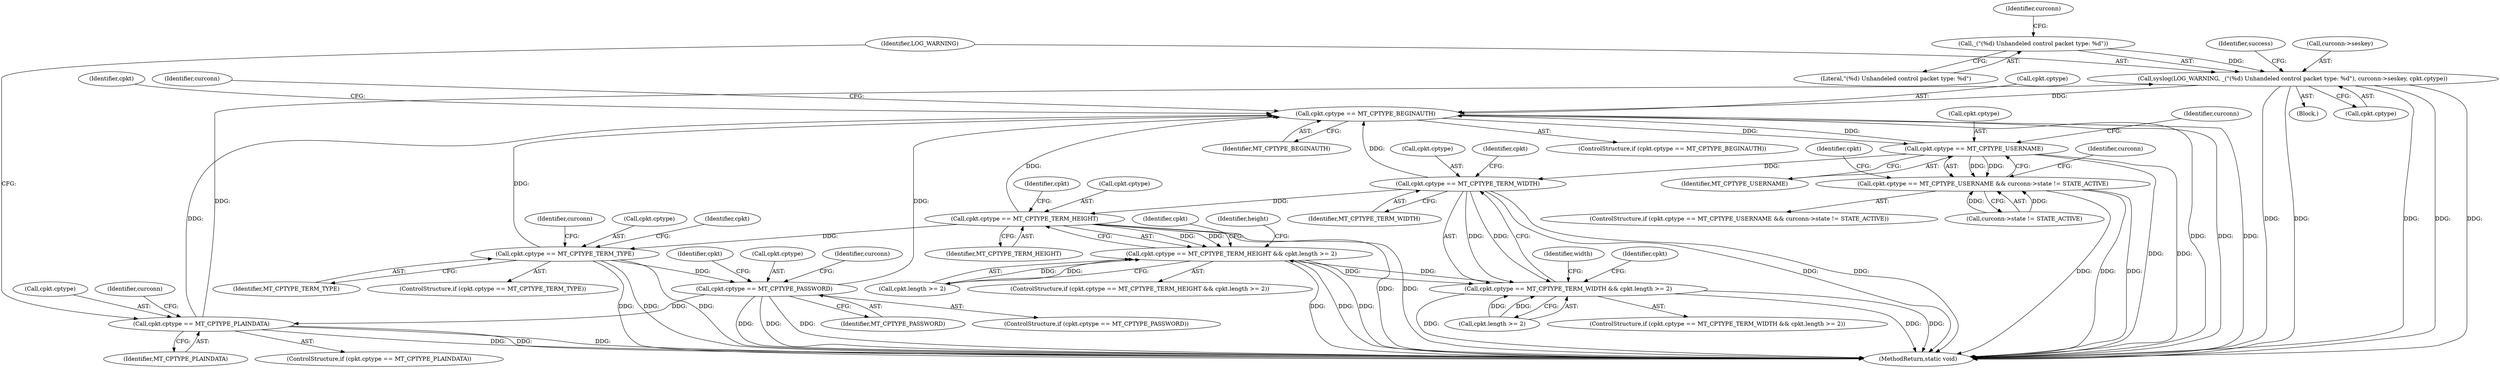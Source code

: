 digraph "0_MAC-Telnet_b69d11727d4f0f8cf719c79e3fb700f55ca03e9a_1@API" {
"1000438" [label="(Call,syslog(LOG_WARNING, _(\"(%d) Unhandeled control packet type: %d\"), curconn->seskey, cpkt.cptype))"];
"1000440" [label="(Call,_(\"(%d) Unhandeled control packet type: %d\"))"];
"1000406" [label="(Call,cpkt.cptype == MT_CPTYPE_PLAINDATA)"];
"1000382" [label="(Call,cpkt.cptype == MT_CPTYPE_PASSWORD)"];
"1000344" [label="(Call,cpkt.cptype == MT_CPTYPE_TERM_TYPE)"];
"1000314" [label="(Call,cpkt.cptype == MT_CPTYPE_TERM_HEIGHT)"];
"1000283" [label="(Call,cpkt.cptype == MT_CPTYPE_TERM_WIDTH)"];
"1000236" [label="(Call,cpkt.cptype == MT_CPTYPE_USERNAME)"];
"1000151" [label="(Call,cpkt.cptype == MT_CPTYPE_BEGINAUTH)"];
"1000438" [label="(Call,syslog(LOG_WARNING, _(\"(%d) Unhandeled control packet type: %d\"), curconn->seskey, cpkt.cptype))"];
"1000235" [label="(Call,cpkt.cptype == MT_CPTYPE_USERNAME && curconn->state != STATE_ACTIVE)"];
"1000282" [label="(Call,cpkt.cptype == MT_CPTYPE_TERM_WIDTH && cpkt.length >= 2)"];
"1000313" [label="(Call,cpkt.cptype == MT_CPTYPE_TERM_HEIGHT && cpkt.length >= 2)"];
"1000240" [label="(Identifier,MT_CPTYPE_USERNAME)"];
"1000234" [label="(ControlStructure,if (cpkt.cptype == MT_CPTYPE_USERNAME && curconn->state != STATE_ACTIVE))"];
"1000315" [label="(Call,cpkt.cptype)"];
"1000410" [label="(Identifier,MT_CPTYPE_PLAINDATA)"];
"1000162" [label="(Identifier,curconn)"];
"1000249" [label="(Identifier,curconn)"];
"1000442" [label="(Call,curconn->seskey)"];
"1000155" [label="(Identifier,MT_CPTYPE_BEGINAUTH)"];
"1000151" [label="(Call,cpkt.cptype == MT_CPTYPE_BEGINAUTH)"];
"1000382" [label="(Call,cpkt.cptype == MT_CPTYPE_PASSWORD)"];
"1000484" [label="(MethodReturn,static void)"];
"1000407" [label="(Call,cpkt.cptype)"];
"1000352" [label="(Identifier,curconn)"];
"1000441" [label="(Literal,\"(%d) Unhandeled control packet type: %d\")"];
"1000438" [label="(Call,syslog(LOG_WARNING, _(\"(%d) Unhandeled control packet type: %d\"), curconn->seskey, cpkt.cptype))"];
"1000297" [label="(Identifier,width)"];
"1000287" [label="(Identifier,MT_CPTYPE_TERM_WIDTH)"];
"1000386" [label="(Identifier,MT_CPTYPE_PASSWORD)"];
"1000344" [label="(Call,cpkt.cptype == MT_CPTYPE_TERM_TYPE)"];
"1000152" [label="(Call,cpkt.cptype)"];
"1000416" [label="(Identifier,curconn)"];
"1000408" [label="(Identifier,cpkt)"];
"1000284" [label="(Call,cpkt.cptype)"];
"1000288" [label="(Call,cpkt.length >= 2)"];
"1000281" [label="(ControlStructure,if (cpkt.cptype == MT_CPTYPE_TERM_WIDTH && cpkt.length >= 2))"];
"1000319" [label="(Call,cpkt.length >= 2)"];
"1000235" [label="(Call,cpkt.cptype == MT_CPTYPE_USERNAME && curconn->state != STATE_ACTIVE)"];
"1000348" [label="(Identifier,MT_CPTYPE_TERM_TYPE)"];
"1000437" [label="(Block,)"];
"1000405" [label="(ControlStructure,if (cpkt.cptype == MT_CPTYPE_PLAINDATA))"];
"1000316" [label="(Identifier,cpkt)"];
"1000150" [label="(ControlStructure,if (cpkt.cptype == MT_CPTYPE_BEGINAUTH))"];
"1000449" [label="(Identifier,success)"];
"1000241" [label="(Call,curconn->state != STATE_ACTIVE)"];
"1000443" [label="(Identifier,curconn)"];
"1000345" [label="(Call,cpkt.cptype)"];
"1000321" [label="(Identifier,cpkt)"];
"1000343" [label="(ControlStructure,if (cpkt.cptype == MT_CPTYPE_TERM_TYPE))"];
"1000445" [label="(Call,cpkt.cptype)"];
"1000290" [label="(Identifier,cpkt)"];
"1000243" [label="(Identifier,curconn)"];
"1000346" [label="(Identifier,cpkt)"];
"1000328" [label="(Identifier,height)"];
"1000381" [label="(ControlStructure,if (cpkt.cptype == MT_CPTYPE_PASSWORD))"];
"1000238" [label="(Identifier,cpkt)"];
"1000312" [label="(ControlStructure,if (cpkt.cptype == MT_CPTYPE_TERM_HEIGHT && cpkt.length >= 2))"];
"1000383" [label="(Call,cpkt.cptype)"];
"1000236" [label="(Call,cpkt.cptype == MT_CPTYPE_USERNAME)"];
"1000318" [label="(Identifier,MT_CPTYPE_TERM_HEIGHT)"];
"1000237" [label="(Call,cpkt.cptype)"];
"1000285" [label="(Identifier,cpkt)"];
"1000314" [label="(Call,cpkt.cptype == MT_CPTYPE_TERM_HEIGHT)"];
"1000313" [label="(Call,cpkt.cptype == MT_CPTYPE_TERM_HEIGHT && cpkt.length >= 2)"];
"1000282" [label="(Call,cpkt.cptype == MT_CPTYPE_TERM_WIDTH && cpkt.length >= 2)"];
"1000440" [label="(Call,_(\"(%d) Unhandeled control packet type: %d\"))"];
"1000384" [label="(Identifier,cpkt)"];
"1000283" [label="(Call,cpkt.cptype == MT_CPTYPE_TERM_WIDTH)"];
"1000390" [label="(Identifier,curconn)"];
"1000439" [label="(Identifier,LOG_WARNING)"];
"1000406" [label="(Call,cpkt.cptype == MT_CPTYPE_PLAINDATA)"];
"1000438" -> "1000437"  [label="AST: "];
"1000438" -> "1000445"  [label="CFG: "];
"1000439" -> "1000438"  [label="AST: "];
"1000440" -> "1000438"  [label="AST: "];
"1000442" -> "1000438"  [label="AST: "];
"1000445" -> "1000438"  [label="AST: "];
"1000449" -> "1000438"  [label="CFG: "];
"1000438" -> "1000484"  [label="DDG: "];
"1000438" -> "1000484"  [label="DDG: "];
"1000438" -> "1000484"  [label="DDG: "];
"1000438" -> "1000484"  [label="DDG: "];
"1000438" -> "1000484"  [label="DDG: "];
"1000438" -> "1000151"  [label="DDG: "];
"1000440" -> "1000438"  [label="DDG: "];
"1000406" -> "1000438"  [label="DDG: "];
"1000440" -> "1000441"  [label="CFG: "];
"1000441" -> "1000440"  [label="AST: "];
"1000443" -> "1000440"  [label="CFG: "];
"1000406" -> "1000405"  [label="AST: "];
"1000406" -> "1000410"  [label="CFG: "];
"1000407" -> "1000406"  [label="AST: "];
"1000410" -> "1000406"  [label="AST: "];
"1000416" -> "1000406"  [label="CFG: "];
"1000439" -> "1000406"  [label="CFG: "];
"1000406" -> "1000484"  [label="DDG: "];
"1000406" -> "1000484"  [label="DDG: "];
"1000406" -> "1000484"  [label="DDG: "];
"1000406" -> "1000151"  [label="DDG: "];
"1000382" -> "1000406"  [label="DDG: "];
"1000382" -> "1000381"  [label="AST: "];
"1000382" -> "1000386"  [label="CFG: "];
"1000383" -> "1000382"  [label="AST: "];
"1000386" -> "1000382"  [label="AST: "];
"1000390" -> "1000382"  [label="CFG: "];
"1000408" -> "1000382"  [label="CFG: "];
"1000382" -> "1000484"  [label="DDG: "];
"1000382" -> "1000484"  [label="DDG: "];
"1000382" -> "1000484"  [label="DDG: "];
"1000382" -> "1000151"  [label="DDG: "];
"1000344" -> "1000382"  [label="DDG: "];
"1000344" -> "1000343"  [label="AST: "];
"1000344" -> "1000348"  [label="CFG: "];
"1000345" -> "1000344"  [label="AST: "];
"1000348" -> "1000344"  [label="AST: "];
"1000352" -> "1000344"  [label="CFG: "];
"1000384" -> "1000344"  [label="CFG: "];
"1000344" -> "1000484"  [label="DDG: "];
"1000344" -> "1000484"  [label="DDG: "];
"1000344" -> "1000484"  [label="DDG: "];
"1000344" -> "1000151"  [label="DDG: "];
"1000314" -> "1000344"  [label="DDG: "];
"1000314" -> "1000313"  [label="AST: "];
"1000314" -> "1000318"  [label="CFG: "];
"1000315" -> "1000314"  [label="AST: "];
"1000318" -> "1000314"  [label="AST: "];
"1000321" -> "1000314"  [label="CFG: "];
"1000313" -> "1000314"  [label="CFG: "];
"1000314" -> "1000484"  [label="DDG: "];
"1000314" -> "1000484"  [label="DDG: "];
"1000314" -> "1000151"  [label="DDG: "];
"1000314" -> "1000313"  [label="DDG: "];
"1000314" -> "1000313"  [label="DDG: "];
"1000283" -> "1000314"  [label="DDG: "];
"1000283" -> "1000282"  [label="AST: "];
"1000283" -> "1000287"  [label="CFG: "];
"1000284" -> "1000283"  [label="AST: "];
"1000287" -> "1000283"  [label="AST: "];
"1000290" -> "1000283"  [label="CFG: "];
"1000282" -> "1000283"  [label="CFG: "];
"1000283" -> "1000484"  [label="DDG: "];
"1000283" -> "1000484"  [label="DDG: "];
"1000283" -> "1000151"  [label="DDG: "];
"1000283" -> "1000282"  [label="DDG: "];
"1000283" -> "1000282"  [label="DDG: "];
"1000236" -> "1000283"  [label="DDG: "];
"1000236" -> "1000235"  [label="AST: "];
"1000236" -> "1000240"  [label="CFG: "];
"1000237" -> "1000236"  [label="AST: "];
"1000240" -> "1000236"  [label="AST: "];
"1000243" -> "1000236"  [label="CFG: "];
"1000235" -> "1000236"  [label="CFG: "];
"1000236" -> "1000484"  [label="DDG: "];
"1000236" -> "1000484"  [label="DDG: "];
"1000236" -> "1000151"  [label="DDG: "];
"1000236" -> "1000235"  [label="DDG: "];
"1000236" -> "1000235"  [label="DDG: "];
"1000151" -> "1000236"  [label="DDG: "];
"1000151" -> "1000150"  [label="AST: "];
"1000151" -> "1000155"  [label="CFG: "];
"1000152" -> "1000151"  [label="AST: "];
"1000155" -> "1000151"  [label="AST: "];
"1000162" -> "1000151"  [label="CFG: "];
"1000238" -> "1000151"  [label="CFG: "];
"1000151" -> "1000484"  [label="DDG: "];
"1000151" -> "1000484"  [label="DDG: "];
"1000151" -> "1000484"  [label="DDG: "];
"1000235" -> "1000234"  [label="AST: "];
"1000235" -> "1000241"  [label="CFG: "];
"1000241" -> "1000235"  [label="AST: "];
"1000249" -> "1000235"  [label="CFG: "];
"1000285" -> "1000235"  [label="CFG: "];
"1000235" -> "1000484"  [label="DDG: "];
"1000235" -> "1000484"  [label="DDG: "];
"1000235" -> "1000484"  [label="DDG: "];
"1000241" -> "1000235"  [label="DDG: "];
"1000241" -> "1000235"  [label="DDG: "];
"1000282" -> "1000281"  [label="AST: "];
"1000282" -> "1000288"  [label="CFG: "];
"1000288" -> "1000282"  [label="AST: "];
"1000297" -> "1000282"  [label="CFG: "];
"1000316" -> "1000282"  [label="CFG: "];
"1000282" -> "1000484"  [label="DDG: "];
"1000282" -> "1000484"  [label="DDG: "];
"1000282" -> "1000484"  [label="DDG: "];
"1000288" -> "1000282"  [label="DDG: "];
"1000288" -> "1000282"  [label="DDG: "];
"1000313" -> "1000282"  [label="DDG: "];
"1000282" -> "1000313"  [label="DDG: "];
"1000313" -> "1000312"  [label="AST: "];
"1000313" -> "1000319"  [label="CFG: "];
"1000319" -> "1000313"  [label="AST: "];
"1000328" -> "1000313"  [label="CFG: "];
"1000346" -> "1000313"  [label="CFG: "];
"1000313" -> "1000484"  [label="DDG: "];
"1000313" -> "1000484"  [label="DDG: "];
"1000313" -> "1000484"  [label="DDG: "];
"1000319" -> "1000313"  [label="DDG: "];
"1000319" -> "1000313"  [label="DDG: "];
}
